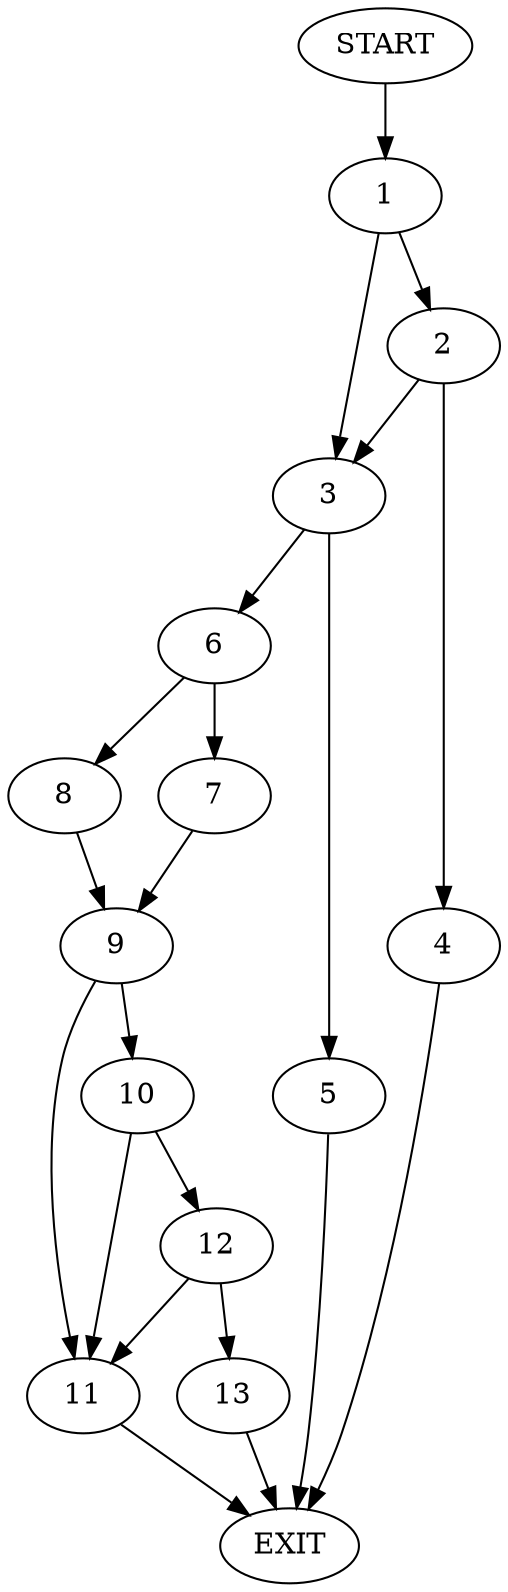 digraph {
0 [label="START"]
14 [label="EXIT"]
0 -> 1
1 -> 2
1 -> 3
2 -> 3
2 -> 4
3 -> 5
3 -> 6
4 -> 14
5 -> 14
6 -> 7
6 -> 8
7 -> 9
8 -> 9
9 -> 10
9 -> 11
10 -> 12
10 -> 11
11 -> 14
12 -> 11
12 -> 13
13 -> 14
}

